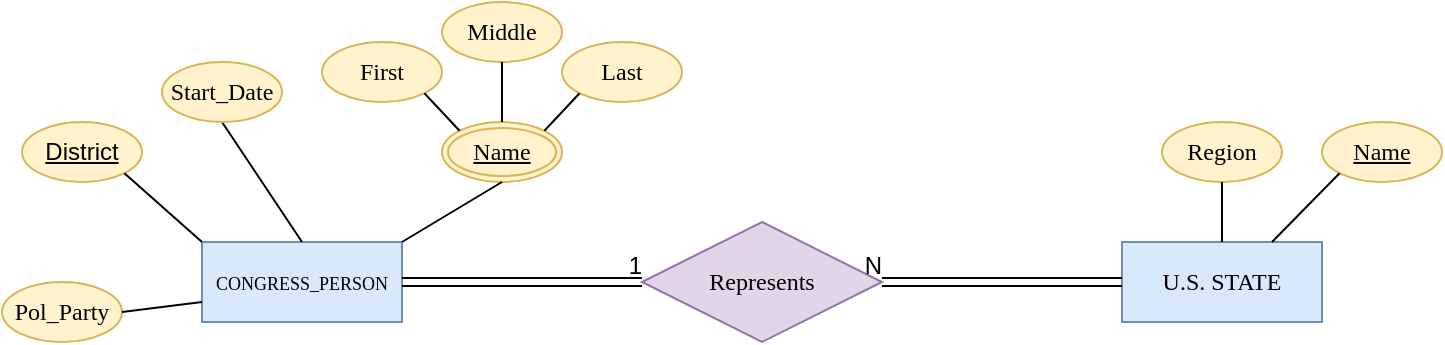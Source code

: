 <mxfile version="14.2.9" type="github">
  <diagram id="R2lEEEUBdFMjLlhIrx00" name="Page-1">
    <mxGraphModel dx="1351" dy="767" grid="1" gridSize="10" guides="1" tooltips="1" connect="1" arrows="1" fold="1" page="1" pageScale="1" pageWidth="1100" pageHeight="850" math="0" shadow="0" extFonts="Permanent Marker^https://fonts.googleapis.com/css?family=Permanent+Marker">
      <root>
        <mxCell id="0" />
        <mxCell id="1" parent="0" />
        <mxCell id="L85Nj75EQ3WxGEY07gv7-5" value="&lt;font face=&quot;Times New Roman&quot;&gt;U.S. STATE&lt;/font&gt;" style="whiteSpace=wrap;html=1;align=center;fillColor=#dae8fc;strokeColor=#6c8ebf;" vertex="1" parent="1">
          <mxGeometry x="580" y="210" width="100" height="40" as="geometry" />
        </mxCell>
        <mxCell id="L85Nj75EQ3WxGEY07gv7-6" value="&lt;font face=&quot;Times New Roman&quot;&gt;Name&lt;/font&gt;" style="ellipse;whiteSpace=wrap;html=1;align=center;fillColor=#fff2cc;strokeColor=#d6b656;fontStyle=4" vertex="1" parent="1">
          <mxGeometry x="680" y="150" width="60" height="30" as="geometry" />
        </mxCell>
        <mxCell id="L85Nj75EQ3WxGEY07gv7-8" value="" style="endArrow=none;html=1;rounded=0;entryX=0;entryY=1;entryDx=0;entryDy=0;exitX=0.75;exitY=0;exitDx=0;exitDy=0;" edge="1" parent="1" source="L85Nj75EQ3WxGEY07gv7-5" target="L85Nj75EQ3WxGEY07gv7-6">
          <mxGeometry relative="1" as="geometry">
            <mxPoint x="550" y="230" as="sourcePoint" />
            <mxPoint x="710" y="230" as="targetPoint" />
          </mxGeometry>
        </mxCell>
        <mxCell id="L85Nj75EQ3WxGEY07gv7-9" value="&lt;font face=&quot;Times New Roman&quot;&gt;Region&lt;/font&gt;" style="ellipse;whiteSpace=wrap;html=1;align=center;fillColor=#fff2cc;strokeColor=#d6b656;" vertex="1" parent="1">
          <mxGeometry x="600" y="150" width="60" height="30" as="geometry" />
        </mxCell>
        <mxCell id="L85Nj75EQ3WxGEY07gv7-10" value="" style="endArrow=none;html=1;rounded=0;entryX=0.5;entryY=1;entryDx=0;entryDy=0;exitX=0.5;exitY=0;exitDx=0;exitDy=0;" edge="1" parent="1" source="L85Nj75EQ3WxGEY07gv7-5" target="L85Nj75EQ3WxGEY07gv7-9">
          <mxGeometry relative="1" as="geometry">
            <mxPoint x="550" y="230" as="sourcePoint" />
            <mxPoint x="710" y="230" as="targetPoint" />
          </mxGeometry>
        </mxCell>
        <mxCell id="L85Nj75EQ3WxGEY07gv7-12" value="&lt;font face=&quot;Times New Roman&quot; style=&quot;font-size: 9px&quot;&gt;CONGRESS_PERSON&lt;/font&gt;" style="whiteSpace=wrap;html=1;align=center;fillColor=#dae8fc;strokeColor=#6c8ebf;" vertex="1" parent="1">
          <mxGeometry x="120" y="210" width="100" height="40" as="geometry" />
        </mxCell>
        <mxCell id="L85Nj75EQ3WxGEY07gv7-14" value="&lt;u&gt;&lt;font face=&quot;Times New Roman&quot;&gt;Name&lt;/font&gt;&lt;/u&gt;" style="ellipse;shape=doubleEllipse;margin=3;whiteSpace=wrap;html=1;align=center;fillColor=#fff2cc;strokeColor=#d6b656;" vertex="1" parent="1">
          <mxGeometry x="240" y="150" width="60" height="30" as="geometry" />
        </mxCell>
        <mxCell id="L85Nj75EQ3WxGEY07gv7-15" value="" style="endArrow=none;html=1;rounded=0;exitX=0.5;exitY=1;exitDx=0;exitDy=0;entryX=1;entryY=0;entryDx=0;entryDy=0;" edge="1" parent="1" source="L85Nj75EQ3WxGEY07gv7-14" target="L85Nj75EQ3WxGEY07gv7-12">
          <mxGeometry relative="1" as="geometry">
            <mxPoint x="400" y="110" as="sourcePoint" />
            <mxPoint x="235" y="210" as="targetPoint" />
          </mxGeometry>
        </mxCell>
        <mxCell id="L85Nj75EQ3WxGEY07gv7-16" value="&lt;font face=&quot;Times New Roman&quot;&gt;First&lt;/font&gt;" style="ellipse;whiteSpace=wrap;html=1;strokeColor=#d6b656;fillColor=#fff2cc;" vertex="1" parent="1">
          <mxGeometry x="180" y="110" width="60" height="30" as="geometry" />
        </mxCell>
        <mxCell id="L85Nj75EQ3WxGEY07gv7-18" value="&lt;font face=&quot;Times New Roman&quot;&gt;Middle&lt;/font&gt;" style="ellipse;whiteSpace=wrap;html=1;strokeColor=#d6b656;fillColor=#fff2cc;" vertex="1" parent="1">
          <mxGeometry x="240" y="90" width="60" height="30" as="geometry" />
        </mxCell>
        <mxCell id="L85Nj75EQ3WxGEY07gv7-19" value="&lt;font face=&quot;Times New Roman&quot;&gt;Last&lt;/font&gt;" style="ellipse;whiteSpace=wrap;html=1;strokeColor=#d6b656;fillColor=#fff2cc;" vertex="1" parent="1">
          <mxGeometry x="300" y="110" width="60" height="30" as="geometry" />
        </mxCell>
        <mxCell id="L85Nj75EQ3WxGEY07gv7-20" value="" style="endArrow=none;html=1;rounded=0;entryX=0.5;entryY=1;entryDx=0;entryDy=0;exitX=0.5;exitY=0;exitDx=0;exitDy=0;" edge="1" parent="1" source="L85Nj75EQ3WxGEY07gv7-14" target="L85Nj75EQ3WxGEY07gv7-18">
          <mxGeometry relative="1" as="geometry">
            <mxPoint x="400" y="110" as="sourcePoint" />
            <mxPoint x="560" y="110" as="targetPoint" />
          </mxGeometry>
        </mxCell>
        <mxCell id="L85Nj75EQ3WxGEY07gv7-21" value="" style="endArrow=none;html=1;rounded=0;entryX=0;entryY=1;entryDx=0;entryDy=0;exitX=1;exitY=0;exitDx=0;exitDy=0;" edge="1" parent="1" source="L85Nj75EQ3WxGEY07gv7-14" target="L85Nj75EQ3WxGEY07gv7-19">
          <mxGeometry relative="1" as="geometry">
            <mxPoint x="280" y="160" as="sourcePoint" />
            <mxPoint x="280" y="130" as="targetPoint" />
          </mxGeometry>
        </mxCell>
        <mxCell id="L85Nj75EQ3WxGEY07gv7-22" value="" style="endArrow=none;html=1;rounded=0;entryX=1;entryY=1;entryDx=0;entryDy=0;exitX=0;exitY=0;exitDx=0;exitDy=0;" edge="1" parent="1" source="L85Nj75EQ3WxGEY07gv7-14" target="L85Nj75EQ3WxGEY07gv7-16">
          <mxGeometry relative="1" as="geometry">
            <mxPoint x="301.213" y="164.393" as="sourcePoint" />
            <mxPoint x="318.787" y="145.607" as="targetPoint" />
          </mxGeometry>
        </mxCell>
        <mxCell id="L85Nj75EQ3WxGEY07gv7-23" value="District" style="ellipse;whiteSpace=wrap;html=1;align=center;fontStyle=4;fillColor=#fff2cc;strokeColor=#d6b656;" vertex="1" parent="1">
          <mxGeometry x="30" y="150" width="60" height="30" as="geometry" />
        </mxCell>
        <mxCell id="L85Nj75EQ3WxGEY07gv7-24" value="" style="endArrow=none;html=1;rounded=0;entryX=1;entryY=1;entryDx=0;entryDy=0;exitX=0;exitY=0;exitDx=0;exitDy=0;" edge="1" parent="1" source="L85Nj75EQ3WxGEY07gv7-12" target="L85Nj75EQ3WxGEY07gv7-23">
          <mxGeometry relative="1" as="geometry">
            <mxPoint x="360" y="110" as="sourcePoint" />
            <mxPoint x="520" y="110" as="targetPoint" />
          </mxGeometry>
        </mxCell>
        <mxCell id="L85Nj75EQ3WxGEY07gv7-26" value="" style="endArrow=none;html=1;rounded=0;entryX=0.5;entryY=0;entryDx=0;entryDy=0;exitX=0.5;exitY=1;exitDx=0;exitDy=0;" edge="1" parent="1" source="L85Nj75EQ3WxGEY07gv7-27" target="L85Nj75EQ3WxGEY07gv7-12">
          <mxGeometry relative="1" as="geometry">
            <mxPoint x="150" y="160" as="sourcePoint" />
            <mxPoint x="380" y="190" as="targetPoint" />
          </mxGeometry>
        </mxCell>
        <mxCell id="L85Nj75EQ3WxGEY07gv7-27" value="Start_Date" style="ellipse;whiteSpace=wrap;html=1;align=center;fillColor=#fff2cc;strokeColor=#d6b656;fontFamily=Times New Roman;" vertex="1" parent="1">
          <mxGeometry x="100" y="120" width="60" height="30" as="geometry" />
        </mxCell>
        <mxCell id="L85Nj75EQ3WxGEY07gv7-28" value="Pol_Party" style="ellipse;whiteSpace=wrap;html=1;align=center;fontFamily=Times New Roman;fillColor=#fff2cc;strokeColor=#d6b656;" vertex="1" parent="1">
          <mxGeometry x="20" y="230" width="60" height="30" as="geometry" />
        </mxCell>
        <mxCell id="L85Nj75EQ3WxGEY07gv7-29" value="" style="endArrow=none;html=1;rounded=0;fontFamily=Times New Roman;entryX=0;entryY=0.75;entryDx=0;entryDy=0;exitX=1;exitY=0.5;exitDx=0;exitDy=0;" edge="1" parent="1" source="L85Nj75EQ3WxGEY07gv7-28" target="L85Nj75EQ3WxGEY07gv7-12">
          <mxGeometry relative="1" as="geometry">
            <mxPoint x="200" y="370" as="sourcePoint" />
            <mxPoint x="360" y="370" as="targetPoint" />
          </mxGeometry>
        </mxCell>
        <mxCell id="L85Nj75EQ3WxGEY07gv7-30" value="Represents" style="shape=rhombus;perimeter=rhombusPerimeter;whiteSpace=wrap;html=1;align=center;fontFamily=Times New Roman;fillColor=#e1d5e7;strokeColor=#9673a6;" vertex="1" parent="1">
          <mxGeometry x="340" y="200" width="120" height="60" as="geometry" />
        </mxCell>
        <mxCell id="L85Nj75EQ3WxGEY07gv7-31" value="" style="shape=link;html=1;rounded=0;fontFamily=Times New Roman;exitX=0;exitY=0.5;exitDx=0;exitDy=0;entryX=1;entryY=0.5;entryDx=0;entryDy=0;" edge="1" parent="1" source="L85Nj75EQ3WxGEY07gv7-5" target="L85Nj75EQ3WxGEY07gv7-30">
          <mxGeometry relative="1" as="geometry">
            <mxPoint x="200" y="370" as="sourcePoint" />
            <mxPoint x="540" y="350" as="targetPoint" />
          </mxGeometry>
        </mxCell>
        <mxCell id="L85Nj75EQ3WxGEY07gv7-32" value="N" style="resizable=0;html=1;align=right;verticalAlign=bottom;" connectable="0" vertex="1" parent="L85Nj75EQ3WxGEY07gv7-31">
          <mxGeometry x="1" relative="1" as="geometry" />
        </mxCell>
        <mxCell id="L85Nj75EQ3WxGEY07gv7-35" value="" style="shape=link;html=1;rounded=0;fontFamily=Times New Roman;entryX=0;entryY=0.5;entryDx=0;entryDy=0;exitX=1;exitY=0.5;exitDx=0;exitDy=0;" edge="1" parent="1" source="L85Nj75EQ3WxGEY07gv7-12" target="L85Nj75EQ3WxGEY07gv7-30">
          <mxGeometry relative="1" as="geometry">
            <mxPoint x="200" y="370" as="sourcePoint" />
            <mxPoint x="360" y="370" as="targetPoint" />
          </mxGeometry>
        </mxCell>
        <mxCell id="L85Nj75EQ3WxGEY07gv7-36" value="1" style="resizable=0;html=1;align=right;verticalAlign=bottom;" connectable="0" vertex="1" parent="L85Nj75EQ3WxGEY07gv7-35">
          <mxGeometry x="1" relative="1" as="geometry" />
        </mxCell>
      </root>
    </mxGraphModel>
  </diagram>
</mxfile>
